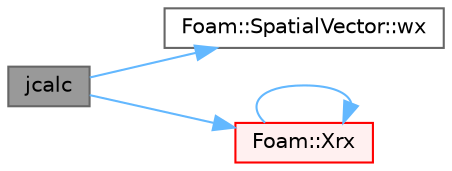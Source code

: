 digraph "jcalc"
{
 // LATEX_PDF_SIZE
  bgcolor="transparent";
  edge [fontname=Helvetica,fontsize=10,labelfontname=Helvetica,labelfontsize=10];
  node [fontname=Helvetica,fontsize=10,shape=box,height=0.2,width=0.4];
  rankdir="LR";
  Node1 [id="Node000001",label="jcalc",height=0.2,width=0.4,color="gray40", fillcolor="grey60", style="filled", fontcolor="black",tooltip=" "];
  Node1 -> Node2 [id="edge1_Node000001_Node000002",color="steelblue1",style="solid",tooltip=" "];
  Node2 [id="Node000002",label="Foam::SpatialVector::wx",height=0.2,width=0.4,color="grey40", fillcolor="white", style="filled",URL="$classFoam_1_1SpatialVector.html#acf92dade755912560b828386e67ff5de",tooltip=" "];
  Node1 -> Node3 [id="edge2_Node000001_Node000003",color="steelblue1",style="solid",tooltip=" "];
  Node3 [id="Node000003",label="Foam::Xrx",height=0.2,width=0.4,color="red", fillcolor="#FFF0F0", style="filled",URL="$namespaceFoam.html#ad5b01c7795709c29db056fcc7abcfd71",tooltip=" "];
  Node3 -> Node3 [id="edge3_Node000003_Node000003",color="steelblue1",style="solid",tooltip=" "];
}
